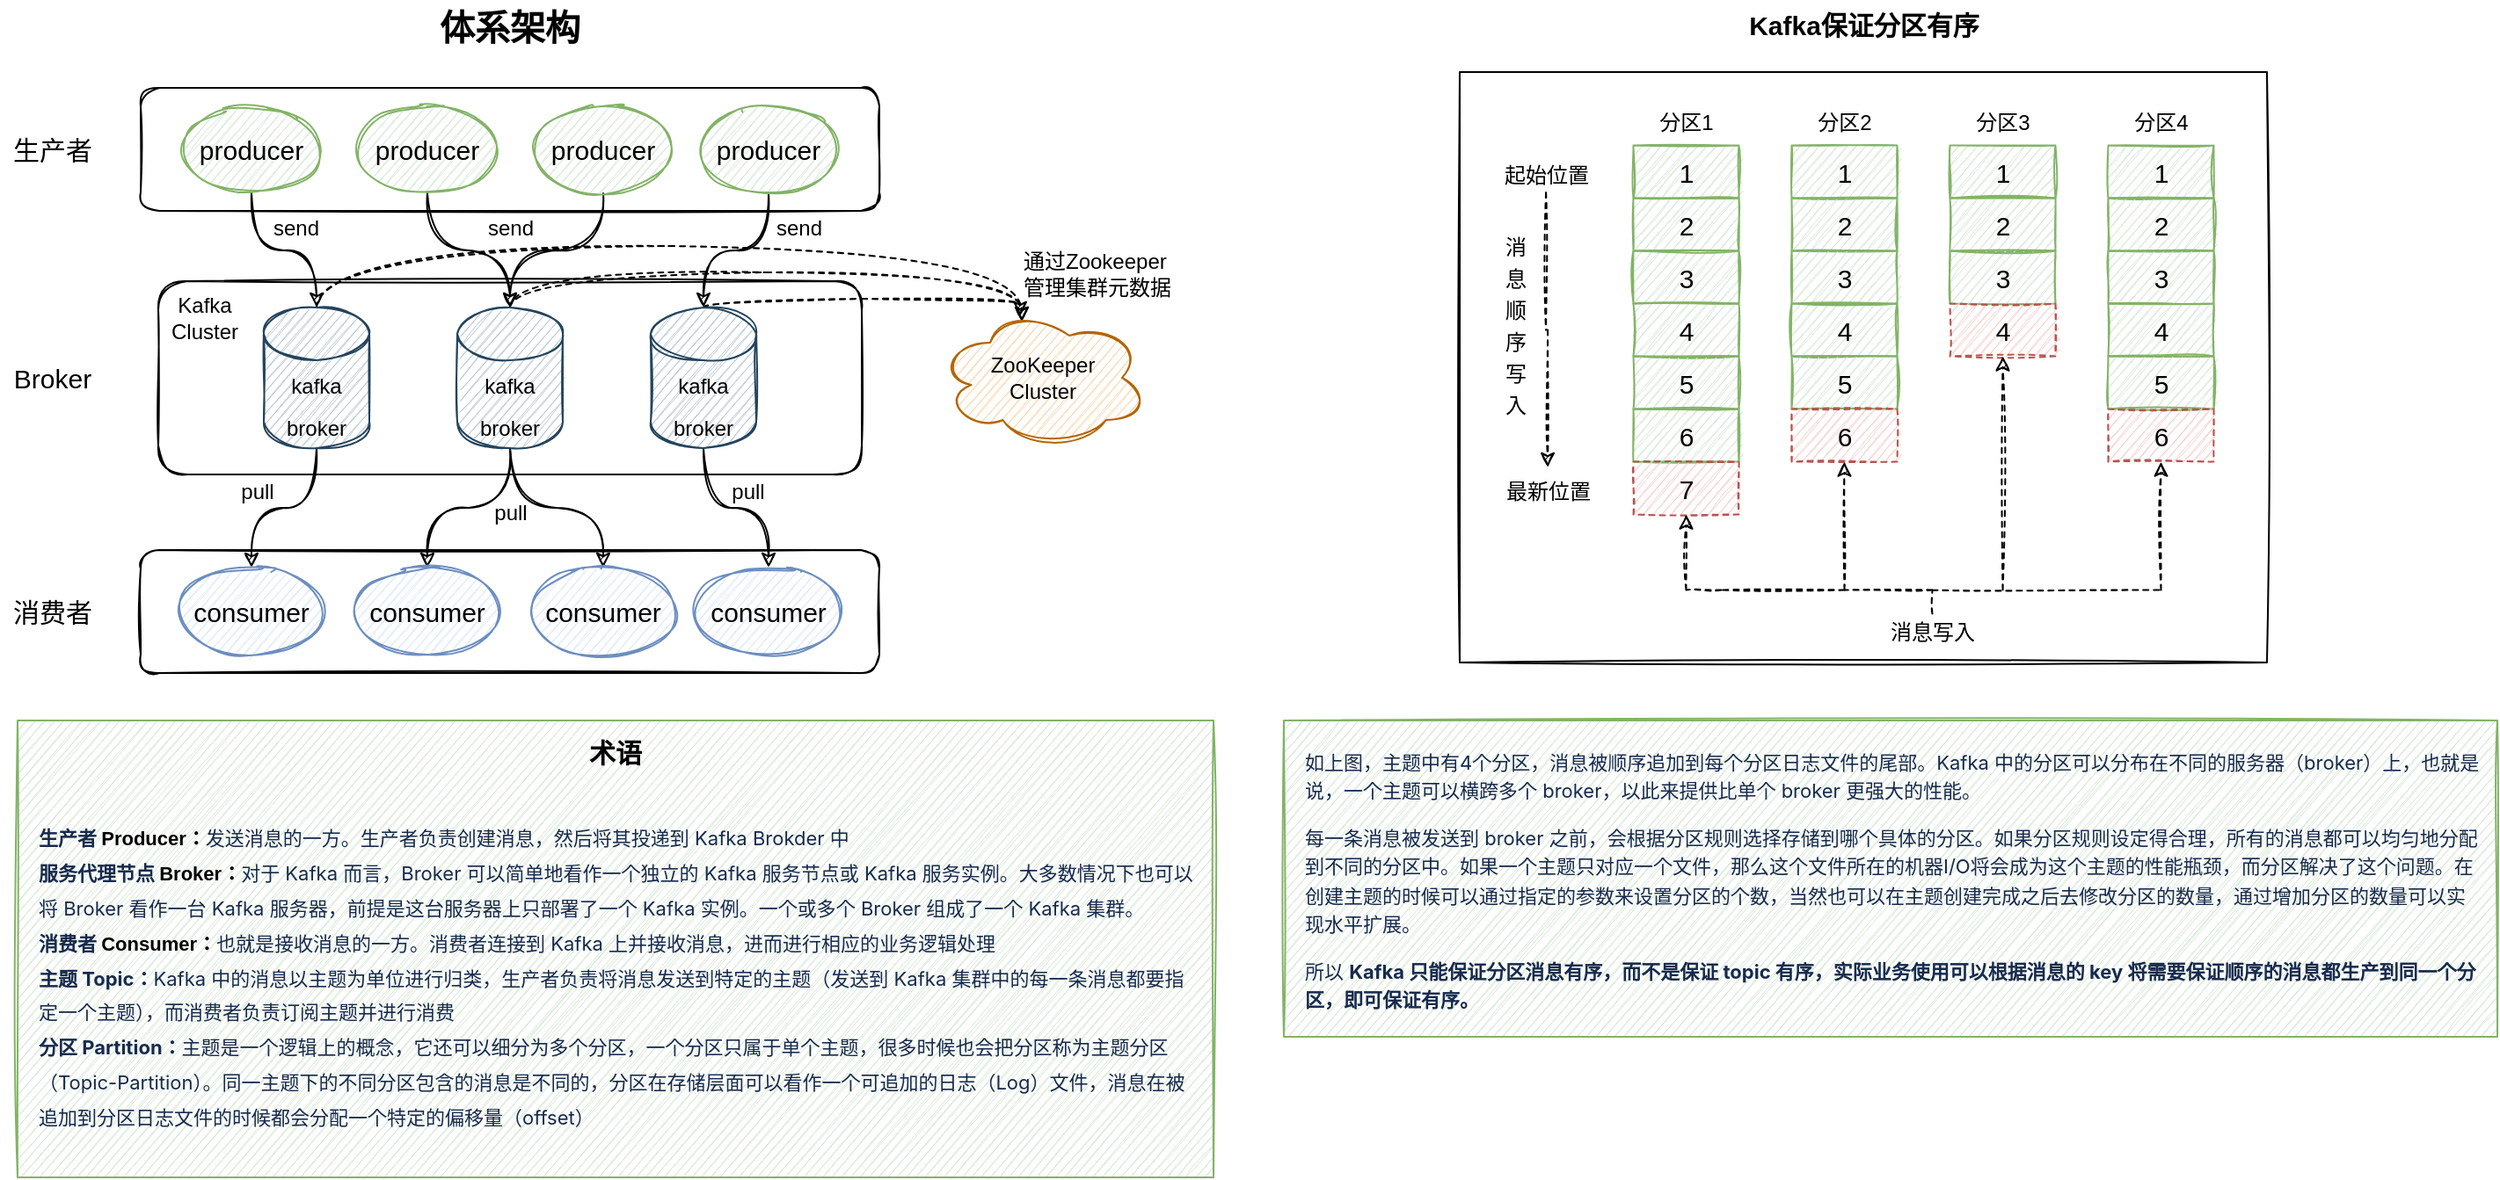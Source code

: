 <mxfile version="18.0.7" type="device"><diagram id="kzw89b9vJZQcMiZJWspE" name="Page-1"><mxGraphModel dx="1945" dy="689" grid="1" gridSize="10" guides="1" tooltips="1" connect="1" arrows="1" fold="1" page="1" pageScale="1" pageWidth="827" pageHeight="1169" math="0" shadow="0"><root><mxCell id="0"/><mxCell id="1" parent="0"/><mxCell id="Msazo8qxa_WIyCUeaZgd-55" value="" style="rounded=0;whiteSpace=wrap;html=1;labelBackgroundColor=none;sketch=1;fontSize=15;fillColor=none;" vertex="1" parent="1"><mxGeometry x="800" y="71" width="459" height="336" as="geometry"/></mxCell><mxCell id="Msazo8qxa_WIyCUeaZgd-7" value="" style="rounded=1;whiteSpace=wrap;html=1;sketch=1;fontSize=15;" vertex="1" parent="1"><mxGeometry x="60" y="190" width="400" height="110" as="geometry"/></mxCell><mxCell id="Msazo8qxa_WIyCUeaZgd-20" value="" style="rounded=1;whiteSpace=wrap;html=1;sketch=1;fontSize=15;" vertex="1" parent="1"><mxGeometry x="50" y="343" width="420" height="70" as="geometry"/></mxCell><mxCell id="Msazo8qxa_WIyCUeaZgd-27" style="edgeStyle=orthogonalEdgeStyle;curved=1;rounded=1;sketch=1;orthogonalLoop=1;jettySize=auto;html=1;entryX=0.5;entryY=0;entryDx=0;entryDy=0;fontSize=12;exitX=0.5;exitY=1;exitDx=0;exitDy=0;exitPerimeter=0;" edge="1" parent="1" source="Msazo8qxa_WIyCUeaZgd-10" target="Msazo8qxa_WIyCUeaZgd-22"><mxGeometry relative="1" as="geometry"/></mxCell><mxCell id="Msazo8qxa_WIyCUeaZgd-2" value="" style="rounded=1;whiteSpace=wrap;html=1;sketch=1;fontSize=15;" vertex="1" parent="1"><mxGeometry x="50" y="80" width="420" height="70" as="geometry"/></mxCell><mxCell id="Msazo8qxa_WIyCUeaZgd-1" value="&lt;font size=&quot;1&quot; style=&quot;&quot;&gt;&lt;b style=&quot;font-size: 20px;&quot;&gt;体系架构&lt;/b&gt;&lt;/font&gt;" style="text;html=1;strokeColor=none;fillColor=none;align=center;verticalAlign=middle;whiteSpace=wrap;rounded=1;sketch=1;" vertex="1" parent="1"><mxGeometry x="215" y="30" width="90" height="30" as="geometry"/></mxCell><mxCell id="Msazo8qxa_WIyCUeaZgd-12" style="edgeStyle=orthogonalEdgeStyle;curved=1;rounded=1;sketch=1;orthogonalLoop=1;jettySize=auto;html=1;fontSize=12;" edge="1" parent="1" source="Msazo8qxa_WIyCUeaZgd-3" target="Msazo8qxa_WIyCUeaZgd-9"><mxGeometry relative="1" as="geometry"/></mxCell><mxCell id="Msazo8qxa_WIyCUeaZgd-3" value="producer" style="ellipse;whiteSpace=wrap;html=1;rounded=1;sketch=1;fontSize=15;fillColor=#d5e8d4;strokeColor=#82b366;" vertex="1" parent="1"><mxGeometry x="73" y="90" width="80" height="50" as="geometry"/></mxCell><mxCell id="Msazo8qxa_WIyCUeaZgd-13" style="edgeStyle=orthogonalEdgeStyle;curved=1;rounded=1;sketch=1;orthogonalLoop=1;jettySize=auto;html=1;entryX=0.5;entryY=0;entryDx=0;entryDy=0;entryPerimeter=0;fontSize=12;" edge="1" parent="1" source="Msazo8qxa_WIyCUeaZgd-4" target="Msazo8qxa_WIyCUeaZgd-10"><mxGeometry relative="1" as="geometry"/></mxCell><mxCell id="Msazo8qxa_WIyCUeaZgd-4" value="producer" style="ellipse;whiteSpace=wrap;html=1;rounded=1;sketch=1;fontSize=15;fillColor=#d5e8d4;strokeColor=#82b366;" vertex="1" parent="1"><mxGeometry x="173" y="90" width="80" height="50" as="geometry"/></mxCell><mxCell id="Msazo8qxa_WIyCUeaZgd-14" style="edgeStyle=orthogonalEdgeStyle;curved=1;rounded=1;sketch=1;orthogonalLoop=1;jettySize=auto;html=1;fontSize=12;exitX=0.5;exitY=1;exitDx=0;exitDy=0;entryX=0.5;entryY=0;entryDx=0;entryDy=0;entryPerimeter=0;" edge="1" parent="1" source="Msazo8qxa_WIyCUeaZgd-5" target="Msazo8qxa_WIyCUeaZgd-10"><mxGeometry relative="1" as="geometry"><mxPoint x="260.0" y="210" as="targetPoint"/></mxGeometry></mxCell><mxCell id="Msazo8qxa_WIyCUeaZgd-5" value="producer" style="ellipse;whiteSpace=wrap;html=1;rounded=1;sketch=1;fontSize=15;fillColor=#d5e8d4;strokeColor=#82b366;" vertex="1" parent="1"><mxGeometry x="273" y="90" width="80" height="50" as="geometry"/></mxCell><mxCell id="Msazo8qxa_WIyCUeaZgd-15" style="edgeStyle=orthogonalEdgeStyle;curved=1;rounded=1;sketch=1;orthogonalLoop=1;jettySize=auto;html=1;entryX=0.5;entryY=0;entryDx=0;entryDy=0;entryPerimeter=0;fontSize=12;" edge="1" parent="1" source="Msazo8qxa_WIyCUeaZgd-6" target="Msazo8qxa_WIyCUeaZgd-11"><mxGeometry relative="1" as="geometry"/></mxCell><mxCell id="Msazo8qxa_WIyCUeaZgd-6" value="producer" style="ellipse;whiteSpace=wrap;html=1;rounded=1;sketch=1;fontSize=15;fillColor=#d5e8d4;strokeColor=#82b366;" vertex="1" parent="1"><mxGeometry x="367" y="90" width="80" height="50" as="geometry"/></mxCell><mxCell id="Msazo8qxa_WIyCUeaZgd-8" value="生产者" style="text;html=1;strokeColor=none;fillColor=none;align=center;verticalAlign=middle;whiteSpace=wrap;rounded=0;sketch=1;fontSize=15;" vertex="1" parent="1"><mxGeometry x="-30" y="100" width="60" height="30" as="geometry"/></mxCell><mxCell id="Msazo8qxa_WIyCUeaZgd-26" style="edgeStyle=orthogonalEdgeStyle;curved=1;rounded=1;sketch=1;orthogonalLoop=1;jettySize=auto;html=1;entryX=0.5;entryY=0;entryDx=0;entryDy=0;fontSize=12;" edge="1" parent="1" source="Msazo8qxa_WIyCUeaZgd-9" target="Msazo8qxa_WIyCUeaZgd-21"><mxGeometry relative="1" as="geometry"/></mxCell><mxCell id="Msazo8qxa_WIyCUeaZgd-38" style="edgeStyle=orthogonalEdgeStyle;curved=1;rounded=1;sketch=1;orthogonalLoop=1;jettySize=auto;html=1;entryX=0.4;entryY=0.1;entryDx=0;entryDy=0;entryPerimeter=0;fontSize=12;exitX=0.5;exitY=0;exitDx=0;exitDy=0;exitPerimeter=0;dashed=1;" edge="1" parent="1" source="Msazo8qxa_WIyCUeaZgd-9" target="Msazo8qxa_WIyCUeaZgd-33"><mxGeometry relative="1" as="geometry"><Array as="points"><mxPoint x="150" y="170"/><mxPoint x="551" y="170"/></Array></mxGeometry></mxCell><mxCell id="Msazo8qxa_WIyCUeaZgd-9" value="&lt;font style=&quot;font-size: 12px;&quot;&gt;kafka&lt;br style=&quot;&quot;&gt;broker&lt;/font&gt;" style="shape=cylinder3;whiteSpace=wrap;html=1;boundedLbl=1;backgroundOutline=1;size=15;rounded=1;sketch=1;fontSize=20;fillColor=#bac8d3;strokeColor=#23445d;" vertex="1" parent="1"><mxGeometry x="120" y="205" width="60" height="80" as="geometry"/></mxCell><mxCell id="Msazo8qxa_WIyCUeaZgd-28" style="edgeStyle=orthogonalEdgeStyle;curved=1;rounded=1;sketch=1;orthogonalLoop=1;jettySize=auto;html=1;entryX=0.5;entryY=0;entryDx=0;entryDy=0;fontSize=12;" edge="1" parent="1" source="Msazo8qxa_WIyCUeaZgd-10" target="Msazo8qxa_WIyCUeaZgd-23"><mxGeometry relative="1" as="geometry"/></mxCell><mxCell id="Msazo8qxa_WIyCUeaZgd-39" style="edgeStyle=orthogonalEdgeStyle;curved=1;rounded=1;sketch=1;orthogonalLoop=1;jettySize=auto;html=1;entryX=0.4;entryY=0.1;entryDx=0;entryDy=0;entryPerimeter=0;fontSize=12;exitX=0.5;exitY=0;exitDx=0;exitDy=0;exitPerimeter=0;dashed=1;" edge="1" parent="1" source="Msazo8qxa_WIyCUeaZgd-10" target="Msazo8qxa_WIyCUeaZgd-33"><mxGeometry relative="1" as="geometry"><Array as="points"><mxPoint x="260" y="185"/><mxPoint x="551" y="185"/></Array></mxGeometry></mxCell><mxCell id="Msazo8qxa_WIyCUeaZgd-10" value="&lt;font style=&quot;font-size: 12px;&quot;&gt;kafka&lt;br style=&quot;&quot;&gt;broker&lt;/font&gt;" style="shape=cylinder3;whiteSpace=wrap;html=1;boundedLbl=1;backgroundOutline=1;size=15;rounded=1;sketch=1;fontSize=20;fillColor=#bac8d3;strokeColor=#23445d;" vertex="1" parent="1"><mxGeometry x="230" y="205" width="60" height="80" as="geometry"/></mxCell><mxCell id="Msazo8qxa_WIyCUeaZgd-29" style="edgeStyle=orthogonalEdgeStyle;curved=1;rounded=1;sketch=1;orthogonalLoop=1;jettySize=auto;html=1;entryX=0.5;entryY=0;entryDx=0;entryDy=0;fontSize=12;" edge="1" parent="1" source="Msazo8qxa_WIyCUeaZgd-11" target="Msazo8qxa_WIyCUeaZgd-24"><mxGeometry relative="1" as="geometry"/></mxCell><mxCell id="Msazo8qxa_WIyCUeaZgd-40" style="edgeStyle=orthogonalEdgeStyle;curved=1;rounded=1;sketch=1;orthogonalLoop=1;jettySize=auto;html=1;fontSize=12;dashed=1;" edge="1" parent="1" source="Msazo8qxa_WIyCUeaZgd-11"><mxGeometry relative="1" as="geometry"><mxPoint x="550" y="210" as="targetPoint"/><Array as="points"><mxPoint x="370" y="200"/><mxPoint x="550" y="200"/></Array></mxGeometry></mxCell><mxCell id="Msazo8qxa_WIyCUeaZgd-11" value="&lt;font style=&quot;font-size: 12px;&quot;&gt;kafka&lt;br style=&quot;&quot;&gt;broker&lt;/font&gt;" style="shape=cylinder3;whiteSpace=wrap;html=1;boundedLbl=1;backgroundOutline=1;size=15;rounded=1;sketch=1;fontSize=20;fillColor=#bac8d3;strokeColor=#23445d;" vertex="1" parent="1"><mxGeometry x="340" y="205" width="60" height="80" as="geometry"/></mxCell><mxCell id="Msazo8qxa_WIyCUeaZgd-16" value="send" style="text;html=1;strokeColor=none;fillColor=none;align=center;verticalAlign=middle;whiteSpace=wrap;rounded=0;sketch=1;fontSize=12;" vertex="1" parent="1"><mxGeometry x="120" y="150" width="37" height="20" as="geometry"/></mxCell><mxCell id="Msazo8qxa_WIyCUeaZgd-18" value="send" style="text;html=1;strokeColor=none;fillColor=none;align=center;verticalAlign=middle;whiteSpace=wrap;rounded=0;sketch=1;fontSize=12;" vertex="1" parent="1"><mxGeometry x="241.5" y="150" width="37" height="20" as="geometry"/></mxCell><mxCell id="Msazo8qxa_WIyCUeaZgd-19" value="send" style="text;html=1;strokeColor=none;fillColor=none;align=center;verticalAlign=middle;whiteSpace=wrap;rounded=0;sketch=1;fontSize=12;" vertex="1" parent="1"><mxGeometry x="406" y="150" width="37" height="20" as="geometry"/></mxCell><mxCell id="Msazo8qxa_WIyCUeaZgd-21" value="consumer" style="ellipse;whiteSpace=wrap;html=1;rounded=1;sketch=1;fontSize=15;fillColor=#dae8fc;strokeColor=#6c8ebf;" vertex="1" parent="1"><mxGeometry x="73" y="353" width="80" height="50" as="geometry"/></mxCell><mxCell id="Msazo8qxa_WIyCUeaZgd-22" value="consumer" style="ellipse;whiteSpace=wrap;html=1;rounded=1;sketch=1;fontSize=15;fillColor=#dae8fc;strokeColor=#6c8ebf;" vertex="1" parent="1"><mxGeometry x="173" y="353" width="80" height="50" as="geometry"/></mxCell><mxCell id="Msazo8qxa_WIyCUeaZgd-23" value="consumer" style="ellipse;whiteSpace=wrap;html=1;rounded=1;sketch=1;fontSize=15;fillColor=#dae8fc;strokeColor=#6c8ebf;" vertex="1" parent="1"><mxGeometry x="273" y="353" width="80" height="50" as="geometry"/></mxCell><mxCell id="Msazo8qxa_WIyCUeaZgd-24" value="consumer" style="ellipse;whiteSpace=wrap;html=1;rounded=1;sketch=1;fontSize=15;fillColor=#dae8fc;strokeColor=#6c8ebf;" vertex="1" parent="1"><mxGeometry x="367" y="353" width="80" height="50" as="geometry"/></mxCell><mxCell id="Msazo8qxa_WIyCUeaZgd-25" value="消费者" style="text;html=1;strokeColor=none;fillColor=none;align=center;verticalAlign=middle;whiteSpace=wrap;rounded=0;sketch=1;fontSize=15;" vertex="1" parent="1"><mxGeometry x="-30" y="363" width="60" height="30" as="geometry"/></mxCell><mxCell id="Msazo8qxa_WIyCUeaZgd-30" value="pull" style="text;html=1;strokeColor=none;fillColor=none;align=center;verticalAlign=middle;whiteSpace=wrap;rounded=0;sketch=1;fontSize=12;" vertex="1" parent="1"><mxGeometry x="97.5" y="300" width="37" height="20" as="geometry"/></mxCell><mxCell id="Msazo8qxa_WIyCUeaZgd-31" value="pull" style="text;html=1;strokeColor=none;fillColor=none;align=center;verticalAlign=middle;whiteSpace=wrap;rounded=0;sketch=1;fontSize=12;" vertex="1" parent="1"><mxGeometry x="241.5" y="312" width="37" height="20" as="geometry"/></mxCell><mxCell id="Msazo8qxa_WIyCUeaZgd-32" value="pull" style="text;html=1;strokeColor=none;fillColor=none;align=center;verticalAlign=middle;whiteSpace=wrap;rounded=0;sketch=1;fontSize=12;" vertex="1" parent="1"><mxGeometry x="377" y="300" width="37" height="20" as="geometry"/></mxCell><mxCell id="Msazo8qxa_WIyCUeaZgd-33" value="ZooKeeper&lt;br&gt;Cluster" style="ellipse;shape=cloud;whiteSpace=wrap;html=1;rounded=1;sketch=1;fontSize=12;fillColor=#fad7ac;strokeColor=#b46504;" vertex="1" parent="1"><mxGeometry x="503" y="205" width="120" height="80" as="geometry"/></mxCell><mxCell id="Msazo8qxa_WIyCUeaZgd-34" value="Kafka Cluster" style="text;html=1;strokeColor=none;fillColor=none;align=center;verticalAlign=middle;whiteSpace=wrap;rounded=0;sketch=1;fontSize=12;" vertex="1" parent="1"><mxGeometry x="60" y="191" width="52.5" height="40" as="geometry"/></mxCell><mxCell id="Msazo8qxa_WIyCUeaZgd-41" value="通过Zookeeper管理集群元数据" style="text;html=1;strokeColor=none;fillColor=none;align=left;verticalAlign=middle;whiteSpace=wrap;rounded=0;sketch=1;fontSize=12;" vertex="1" parent="1"><mxGeometry x="550" y="166" width="87" height="39" as="geometry"/></mxCell><mxCell id="Msazo8qxa_WIyCUeaZgd-42" value="Broker" style="text;html=1;strokeColor=none;fillColor=none;align=center;verticalAlign=middle;whiteSpace=wrap;rounded=0;sketch=1;fontSize=15;" vertex="1" parent="1"><mxGeometry x="-30" y="230" width="60" height="30" as="geometry"/></mxCell><mxCell id="Msazo8qxa_WIyCUeaZgd-46" value="" style="rounded=0;whiteSpace=wrap;html=1;sketch=1;fontSize=12;fillColor=#d5e8d4;strokeColor=#82b366;" vertex="1" parent="1"><mxGeometry x="-20" y="440" width="680" height="260" as="geometry"/></mxCell><mxCell id="Msazo8qxa_WIyCUeaZgd-47" value="&lt;font style=&quot;font-size: 11px; line-height: 1.8;&quot;&gt;&lt;b&gt;&lt;span style=&quot;color: rgb(23, 43, 77); font-family: -apple-system, &amp;quot;system-ui&amp;quot;; font-variant-ligatures: common-ligatures;&quot;&gt;生产者&amp;nbsp;&lt;/span&gt;Producer：&lt;/b&gt;&lt;span style=&quot;color: rgb(23, 43, 77); font-family: -apple-system, &amp;quot;system-ui&amp;quot;; font-variant-ligatures: common-ligatures; font-size: 11px; line-height: 1.8;&quot;&gt;发送消息的一方。生产者负责创建消息，然后将其投递到 Kafka Brokder 中&lt;/span&gt;&lt;br style=&quot;font-size: 11px;&quot;&gt;&lt;b&gt;&lt;span style=&quot;color: rgb(23, 43, 77); font-family: -apple-system, &amp;quot;system-ui&amp;quot;; font-variant-ligatures: common-ligatures;&quot;&gt;服务代理节点&amp;nbsp;&lt;/span&gt;Broker：&lt;/b&gt;&lt;span style=&quot;color: rgb(23, 43, 77); font-family: -apple-system, &amp;quot;system-ui&amp;quot;; font-variant-ligatures: common-ligatures; font-size: 11px;&quot;&gt;对于 Kafka 而言，Broker 可以简单地看作一个独立的 Kafka 服务节点或 Kafka 服务实例。大多数情况下也可以将 Broker 看作一台 Kafka 服务器，前提是这台服务器上只部署了一个 Kafka 实例。一个或多个 Broker 组成了一个 Kafka 集群。&lt;/span&gt;&lt;br style=&quot;font-size: 11px;&quot;&gt;&lt;b&gt;&lt;span style=&quot;color: rgb(23, 43, 77); font-family: -apple-system, &amp;quot;system-ui&amp;quot;; font-variant-ligatures: common-ligatures;&quot;&gt;消费者&amp;nbsp;&lt;/span&gt;Consumer：&lt;/b&gt;&lt;span style=&quot;color: rgb(23, 43, 77); font-family: -apple-system, &amp;quot;system-ui&amp;quot;; font-variant-ligatures: common-ligatures; font-size: 11px;&quot;&gt;也就是接收消息的一方。消费者连接到 Kafka 上并接收消息，进而进行相应的业务逻辑处理&lt;br style=&quot;font-size: 11px;&quot;&gt;&lt;/span&gt;&lt;span style=&quot;color: rgb(23, 43, 77); font-family: -apple-system, &amp;quot;system-ui&amp;quot;; font-variant-ligatures: common-ligatures; font-size: 11px;&quot;&gt;&lt;b&gt;主题 Topic：&lt;/b&gt;&lt;/span&gt;&lt;span style=&quot;color: rgb(23, 43, 77); font-family: -apple-system, &amp;quot;system-ui&amp;quot;; font-variant-ligatures: common-ligatures; font-size: 11px;&quot;&gt;Kafka 中的消息以主题为单位进行归类，生产者负责将消息发送到特定的主题（发送到 Kafka 集群中的每一条消息都要指定一个主题），而消费者负责订阅主题并进行消费&lt;/span&gt;&lt;span style=&quot;color: rgb(23, 43, 77); font-family: -apple-system, &amp;quot;system-ui&amp;quot;; font-variant-ligatures: common-ligatures; font-size: 11px;&quot;&gt;&lt;br style=&quot;font-size: 11px;&quot;&gt;&lt;b&gt;分区 Partition：&lt;/b&gt;&lt;/span&gt;&lt;span style=&quot;color: rgb(23, 43, 77); font-family: -apple-system, &amp;quot;system-ui&amp;quot;; font-variant-ligatures: common-ligatures; font-size: 11px;&quot;&gt;主题是一个逻辑上的概念，它还可以细分为多个分区，一个分区只属于单个主题，很多时候也会把分区称为主题分区（Topic-Partition）。同一主题下的不同分区包含的消息是不同的，分区在存储层面可以看作一个可追加的日志（Log）文件，消息在被追加到分区日志文件的时候都会分配一个特定的偏移量（offset）&lt;/span&gt;&lt;span style=&quot;color: rgb(23, 43, 77); font-family: -apple-system, &amp;quot;system-ui&amp;quot;; font-variant-ligatures: common-ligatures; background-color: rgb(255, 255, 255);&quot;&gt;&lt;br&gt;&lt;/span&gt;&lt;/font&gt;" style="text;html=1;strokeColor=none;fillColor=none;align=left;verticalAlign=middle;whiteSpace=wrap;rounded=0;sketch=1;fontSize=12;" vertex="1" parent="1"><mxGeometry x="-10.5" y="473" width="660.5" height="227" as="geometry"/></mxCell><mxCell id="Msazo8qxa_WIyCUeaZgd-48" value="&lt;font style=&quot;font-size: 15px;&quot;&gt;&lt;b&gt;术语&lt;/b&gt;&lt;/font&gt;" style="text;html=1;strokeColor=none;fillColor=none;align=center;verticalAlign=middle;whiteSpace=wrap;rounded=0;labelBackgroundColor=none;sketch=1;fontSize=11;" vertex="1" parent="1"><mxGeometry x="290" y="443" width="60" height="30" as="geometry"/></mxCell><mxCell id="Msazo8qxa_WIyCUeaZgd-52" value="" style="rounded=0;whiteSpace=wrap;html=1;sketch=1;fontSize=12;fillColor=#d5e8d4;strokeColor=#82b366;" vertex="1" parent="1"><mxGeometry x="700" y="440" width="690" height="180" as="geometry"/></mxCell><mxCell id="Msazo8qxa_WIyCUeaZgd-53" value="&lt;font style=&quot;font-size: 11px; line-height: 1.8;&quot;&gt;&lt;p style=&quot;margin: 10px 0px 0px; padding: 0px; max-width: 100%; unicode-bidi: embed; line-height: 1.5; min-height: 1.8em; font-variant-ligatures: common-ligatures; color: rgb(23, 43, 77); font-family: -apple-system, &amp;quot;system-ui&amp;quot;; font-size: 11px;&quot;&gt;如上图，主题中有4个分区，消息被顺序追加到每个分区日志文件的尾部。Kafka 中的分区可以分布在不同的服务器（broker）上，也就是说，一个主题可以横跨多个 broker，以此来提供比单个 broker 更强大的性能。&lt;/p&gt;&lt;p style=&quot;margin: 10px 0px 0px; padding: 0px; max-width: 100%; unicode-bidi: embed; line-height: 1.5; min-height: 1.8em; font-variant-ligatures: common-ligatures; color: rgb(23, 43, 77); font-family: -apple-system, &amp;quot;system-ui&amp;quot;; font-size: 11px;&quot;&gt;每一条消息被发送到 broker 之前，会根据分区规则选择存储到哪个具体的分区。如果分区规则设定得合理，所有的消息都可以均匀地分配到不同的分区中。如果一个主题只对应一个文件，那么这个文件所在的机器I/O将会成为这个主题的性能瓶颈，而分区解决了这个问题。在创建主题的时候可以通过指定的参数来设置分区的个数，当然也可以在主题创建完成之后去修改分区的数量，通过增加分区的数量可以实现水平扩展。&lt;/p&gt;&lt;p style=&quot;margin: 10px 0px 0px; padding: 0px; max-width: 100%; unicode-bidi: embed; line-height: 1.5; min-height: 1.8em; font-variant-ligatures: common-ligatures; color: rgb(23, 43, 77); font-family: -apple-system, &amp;quot;system-ui&amp;quot;; font-size: 11px;&quot;&gt;&lt;span style=&quot;background-color: initial;&quot;&gt;所以 &lt;b&gt;Kafka 只能保证分区消息有序，而不是保证 topic 有序，实际业务使用可以根据消息的 key 将需要保证顺序的消息都生产到同一个分区，即可保证有序。&lt;/b&gt;&lt;/span&gt;&lt;/p&gt;&lt;/font&gt;" style="text;html=1;strokeColor=none;fillColor=none;align=left;verticalAlign=middle;whiteSpace=wrap;rounded=0;sketch=1;fontSize=12;" vertex="1" parent="1"><mxGeometry x="709.5" y="437" width="670.5" height="177" as="geometry"/></mxCell><mxCell id="Msazo8qxa_WIyCUeaZgd-54" value="&lt;span style=&quot;font-size: 15px;&quot;&gt;&lt;b&gt;Kafka保证分区有序&lt;/b&gt;&lt;/span&gt;" style="text;html=1;strokeColor=none;fillColor=none;align=center;verticalAlign=middle;whiteSpace=wrap;rounded=0;labelBackgroundColor=none;sketch=1;fontSize=11;" vertex="1" parent="1"><mxGeometry x="959.5" y="30" width="140" height="27" as="geometry"/></mxCell><mxCell id="Msazo8qxa_WIyCUeaZgd-56" value="1" style="rounded=0;whiteSpace=wrap;html=1;labelBackgroundColor=none;sketch=1;fontSize=15;fillColor=#d5e8d4;strokeColor=#82b366;" vertex="1" parent="1"><mxGeometry x="898.75" y="112.75" width="60" height="30" as="geometry"/></mxCell><mxCell id="Msazo8qxa_WIyCUeaZgd-57" value="2" style="rounded=0;whiteSpace=wrap;html=1;labelBackgroundColor=none;sketch=1;fontSize=15;fillColor=#d5e8d4;strokeColor=#82b366;" vertex="1" parent="1"><mxGeometry x="898.75" y="142.75" width="60" height="30" as="geometry"/></mxCell><mxCell id="Msazo8qxa_WIyCUeaZgd-58" value="3" style="rounded=0;whiteSpace=wrap;html=1;labelBackgroundColor=none;sketch=1;fontSize=15;fillColor=#d5e8d4;strokeColor=#82b366;" vertex="1" parent="1"><mxGeometry x="898.75" y="172.75" width="60" height="30" as="geometry"/></mxCell><mxCell id="Msazo8qxa_WIyCUeaZgd-59" value="4" style="rounded=0;whiteSpace=wrap;html=1;labelBackgroundColor=none;sketch=1;fontSize=15;fillColor=#d5e8d4;strokeColor=#82b366;" vertex="1" parent="1"><mxGeometry x="898.75" y="202.75" width="60" height="30" as="geometry"/></mxCell><mxCell id="Msazo8qxa_WIyCUeaZgd-60" value="5" style="rounded=0;whiteSpace=wrap;html=1;labelBackgroundColor=none;sketch=1;fontSize=15;fillColor=#d5e8d4;strokeColor=#82b366;" vertex="1" parent="1"><mxGeometry x="898.75" y="232.75" width="60" height="30" as="geometry"/></mxCell><mxCell id="Msazo8qxa_WIyCUeaZgd-61" value="6" style="rounded=0;whiteSpace=wrap;html=1;labelBackgroundColor=none;sketch=1;fontSize=15;fillColor=#d5e8d4;strokeColor=#82b366;" vertex="1" parent="1"><mxGeometry x="898.75" y="262.75" width="60" height="30" as="geometry"/></mxCell><mxCell id="Msazo8qxa_WIyCUeaZgd-62" value="7" style="rounded=0;whiteSpace=wrap;html=1;labelBackgroundColor=none;sketch=1;fontSize=15;fillColor=#f8cecc;dashed=1;strokeColor=#b85450;" vertex="1" parent="1"><mxGeometry x="898.75" y="292.75" width="60" height="30" as="geometry"/></mxCell><mxCell id="Msazo8qxa_WIyCUeaZgd-64" value="1" style="rounded=0;whiteSpace=wrap;html=1;labelBackgroundColor=none;sketch=1;fontSize=15;fillColor=#d5e8d4;strokeColor=#82b366;" vertex="1" parent="1"><mxGeometry x="988.75" y="112.75" width="60" height="30" as="geometry"/></mxCell><mxCell id="Msazo8qxa_WIyCUeaZgd-65" value="2" style="rounded=0;whiteSpace=wrap;html=1;labelBackgroundColor=none;sketch=1;fontSize=15;fillColor=#d5e8d4;strokeColor=#82b366;" vertex="1" parent="1"><mxGeometry x="988.75" y="142.75" width="60" height="30" as="geometry"/></mxCell><mxCell id="Msazo8qxa_WIyCUeaZgd-66" value="3" style="rounded=0;whiteSpace=wrap;html=1;labelBackgroundColor=none;sketch=1;fontSize=15;fillColor=#d5e8d4;strokeColor=#82b366;" vertex="1" parent="1"><mxGeometry x="988.75" y="172.75" width="60" height="30" as="geometry"/></mxCell><mxCell id="Msazo8qxa_WIyCUeaZgd-67" value="4" style="rounded=0;whiteSpace=wrap;html=1;labelBackgroundColor=none;sketch=1;fontSize=15;fillColor=#d5e8d4;strokeColor=#82b366;" vertex="1" parent="1"><mxGeometry x="988.75" y="202.75" width="60" height="30" as="geometry"/></mxCell><mxCell id="Msazo8qxa_WIyCUeaZgd-68" value="5" style="rounded=0;whiteSpace=wrap;html=1;labelBackgroundColor=none;sketch=1;fontSize=15;fillColor=#d5e8d4;strokeColor=#82b366;" vertex="1" parent="1"><mxGeometry x="988.75" y="232.75" width="60" height="30" as="geometry"/></mxCell><mxCell id="Msazo8qxa_WIyCUeaZgd-69" value="6" style="rounded=0;whiteSpace=wrap;html=1;labelBackgroundColor=none;sketch=1;fontSize=15;fillColor=#f8cecc;dashed=1;strokeColor=#b85450;" vertex="1" parent="1"><mxGeometry x="988.75" y="262.75" width="60" height="30" as="geometry"/></mxCell><mxCell id="Msazo8qxa_WIyCUeaZgd-71" value="1" style="rounded=0;whiteSpace=wrap;html=1;labelBackgroundColor=none;sketch=1;fontSize=15;fillColor=#d5e8d4;strokeColor=#82b366;" vertex="1" parent="1"><mxGeometry x="1078.75" y="112.75" width="60" height="30" as="geometry"/></mxCell><mxCell id="Msazo8qxa_WIyCUeaZgd-72" value="2" style="rounded=0;whiteSpace=wrap;html=1;labelBackgroundColor=none;sketch=1;fontSize=15;fillColor=#d5e8d4;strokeColor=#82b366;" vertex="1" parent="1"><mxGeometry x="1078.75" y="142.75" width="60" height="30" as="geometry"/></mxCell><mxCell id="Msazo8qxa_WIyCUeaZgd-73" value="3" style="rounded=0;whiteSpace=wrap;html=1;labelBackgroundColor=none;sketch=1;fontSize=15;fillColor=#d5e8d4;strokeColor=#82b366;" vertex="1" parent="1"><mxGeometry x="1078.75" y="172.75" width="60" height="30" as="geometry"/></mxCell><mxCell id="Msazo8qxa_WIyCUeaZgd-74" value="4" style="rounded=0;whiteSpace=wrap;html=1;labelBackgroundColor=none;sketch=1;fontSize=15;fillColor=#f8cecc;dashed=1;strokeColor=#b85450;" vertex="1" parent="1"><mxGeometry x="1078.75" y="202.75" width="60" height="30" as="geometry"/></mxCell><mxCell id="Msazo8qxa_WIyCUeaZgd-78" value="1" style="rounded=0;whiteSpace=wrap;html=1;labelBackgroundColor=none;sketch=1;fontSize=15;fillColor=#d5e8d4;strokeColor=#82b366;" vertex="1" parent="1"><mxGeometry x="1168.75" y="112.75" width="60" height="30" as="geometry"/></mxCell><mxCell id="Msazo8qxa_WIyCUeaZgd-79" value="2" style="rounded=0;whiteSpace=wrap;html=1;labelBackgroundColor=none;sketch=1;fontSize=15;fillColor=#d5e8d4;strokeColor=#82b366;" vertex="1" parent="1"><mxGeometry x="1168.75" y="142.75" width="60" height="30" as="geometry"/></mxCell><mxCell id="Msazo8qxa_WIyCUeaZgd-80" value="3" style="rounded=0;whiteSpace=wrap;html=1;labelBackgroundColor=none;sketch=1;fontSize=15;fillColor=#d5e8d4;strokeColor=#82b366;" vertex="1" parent="1"><mxGeometry x="1168.75" y="172.75" width="60" height="30" as="geometry"/></mxCell><mxCell id="Msazo8qxa_WIyCUeaZgd-81" value="4" style="rounded=0;whiteSpace=wrap;html=1;labelBackgroundColor=none;sketch=1;fontSize=15;fillColor=#d5e8d4;strokeColor=#82b366;" vertex="1" parent="1"><mxGeometry x="1168.75" y="202.75" width="60" height="30" as="geometry"/></mxCell><mxCell id="Msazo8qxa_WIyCUeaZgd-82" value="5" style="rounded=0;whiteSpace=wrap;html=1;labelBackgroundColor=none;sketch=1;fontSize=15;fillColor=#d5e8d4;strokeColor=#82b366;" vertex="1" parent="1"><mxGeometry x="1168.75" y="232.75" width="60" height="30" as="geometry"/></mxCell><mxCell id="Msazo8qxa_WIyCUeaZgd-83" value="6" style="rounded=0;whiteSpace=wrap;html=1;labelBackgroundColor=none;sketch=1;fontSize=15;fillColor=#f8cecc;dashed=1;strokeColor=#b85450;" vertex="1" parent="1"><mxGeometry x="1168.75" y="262.75" width="60" height="30" as="geometry"/></mxCell><mxCell id="Msazo8qxa_WIyCUeaZgd-85" value="&lt;font style=&quot;font-size: 12px;&quot;&gt;分区1&lt;/font&gt;" style="text;html=1;strokeColor=none;fillColor=none;align=center;verticalAlign=middle;whiteSpace=wrap;rounded=0;labelBackgroundColor=none;sketch=1;fontSize=15;" vertex="1" parent="1"><mxGeometry x="898.75" y="82.75" width="60" height="30" as="geometry"/></mxCell><mxCell id="Msazo8qxa_WIyCUeaZgd-86" value="&lt;font style=&quot;font-size: 12px;&quot;&gt;分区2&lt;/font&gt;" style="text;html=1;strokeColor=none;fillColor=none;align=center;verticalAlign=middle;whiteSpace=wrap;rounded=0;labelBackgroundColor=none;sketch=1;fontSize=15;" vertex="1" parent="1"><mxGeometry x="988.75" y="82.75" width="60" height="30" as="geometry"/></mxCell><mxCell id="Msazo8qxa_WIyCUeaZgd-87" value="&lt;font style=&quot;font-size: 12px;&quot;&gt;分区3&lt;/font&gt;" style="text;html=1;strokeColor=none;fillColor=none;align=center;verticalAlign=middle;whiteSpace=wrap;rounded=0;labelBackgroundColor=none;sketch=1;fontSize=15;" vertex="1" parent="1"><mxGeometry x="1078.75" y="82.75" width="60" height="30" as="geometry"/></mxCell><mxCell id="Msazo8qxa_WIyCUeaZgd-88" value="&lt;font style=&quot;font-size: 12px;&quot;&gt;分区4&lt;/font&gt;" style="text;html=1;strokeColor=none;fillColor=none;align=center;verticalAlign=middle;whiteSpace=wrap;rounded=0;labelBackgroundColor=none;sketch=1;fontSize=15;" vertex="1" parent="1"><mxGeometry x="1168.75" y="82.75" width="60" height="30" as="geometry"/></mxCell><mxCell id="Msazo8qxa_WIyCUeaZgd-89" value="" style="endArrow=classic;html=1;rounded=0;dashed=1;sketch=1;fontSize=15;entryX=0.5;entryY=1;entryDx=0;entryDy=0;" edge="1" parent="1" target="Msazo8qxa_WIyCUeaZgd-62"><mxGeometry width="50" height="50" relative="1" as="geometry"><mxPoint x="1018.75" y="365.75" as="sourcePoint"/><mxPoint x="1128.75" y="322.75" as="targetPoint"/><Array as="points"><mxPoint x="948.75" y="365.75"/><mxPoint x="928.75" y="365.75"/></Array></mxGeometry></mxCell><mxCell id="Msazo8qxa_WIyCUeaZgd-91" value="" style="endArrow=classic;html=1;dashed=1;sketch=1;fontSize=15;entryX=0.5;entryY=1;entryDx=0;entryDy=0;rounded=0;" edge="1" parent="1"><mxGeometry width="50" height="50" relative="1" as="geometry"><mxPoint x="1068.75" y="365.75" as="sourcePoint"/><mxPoint x="1018.75" y="292.75" as="targetPoint"/><Array as="points"><mxPoint x="1018.75" y="365.75"/></Array></mxGeometry></mxCell><mxCell id="Msazo8qxa_WIyCUeaZgd-93" value="" style="endArrow=classic;html=1;rounded=0;dashed=1;sketch=1;fontSize=15;entryX=0.5;entryY=1;entryDx=0;entryDy=0;" edge="1" parent="1" target="Msazo8qxa_WIyCUeaZgd-74"><mxGeometry width="50" height="50" relative="1" as="geometry"><mxPoint x="1108.75" y="362.75" as="sourcePoint"/><mxPoint x="1018.75" y="292.75" as="targetPoint"/><Array as="points"><mxPoint x="1108.75" y="365.75"/></Array></mxGeometry></mxCell><mxCell id="Msazo8qxa_WIyCUeaZgd-94" value="" style="endArrow=classic;html=1;rounded=0;dashed=1;sketch=1;fontSize=15;entryX=0.5;entryY=1;entryDx=0;entryDy=0;exitX=0.5;exitY=0;exitDx=0;exitDy=0;" edge="1" parent="1" source="Msazo8qxa_WIyCUeaZgd-95" target="Msazo8qxa_WIyCUeaZgd-83"><mxGeometry width="50" height="50" relative="1" as="geometry"><mxPoint x="1068.75" y="365.75" as="sourcePoint"/><mxPoint x="1108.75" y="232.75" as="targetPoint"/><Array as="points"><mxPoint x="1068.75" y="365.75"/><mxPoint x="1198.75" y="365.75"/></Array></mxGeometry></mxCell><mxCell id="Msazo8qxa_WIyCUeaZgd-95" value="&lt;font style=&quot;font-size: 12px;&quot;&gt;消息写入&lt;/font&gt;" style="text;html=1;strokeColor=none;fillColor=none;align=center;verticalAlign=middle;whiteSpace=wrap;rounded=0;dashed=1;labelBackgroundColor=none;sketch=1;fontSize=15;" vertex="1" parent="1"><mxGeometry x="1043.75" y="379.25" width="50" height="17" as="geometry"/></mxCell><mxCell id="Msazo8qxa_WIyCUeaZgd-99" style="edgeStyle=orthogonalEdgeStyle;rounded=0;sketch=1;orthogonalLoop=1;jettySize=auto;html=1;dashed=1;fontSize=12;" edge="1" parent="1" source="Msazo8qxa_WIyCUeaZgd-96" target="Msazo8qxa_WIyCUeaZgd-97"><mxGeometry relative="1" as="geometry"/></mxCell><mxCell id="Msazo8qxa_WIyCUeaZgd-96" value="&lt;font style=&quot;font-size: 12px;&quot;&gt;起始位置&lt;/font&gt;" style="text;html=1;strokeColor=none;fillColor=none;align=center;verticalAlign=middle;whiteSpace=wrap;rounded=0;dashed=1;labelBackgroundColor=none;sketch=1;fontSize=15;" vertex="1" parent="1"><mxGeometry x="818.75" y="116" width="60.5" height="23.5" as="geometry"/></mxCell><mxCell id="Msazo8qxa_WIyCUeaZgd-97" value="&lt;font style=&quot;font-size: 12px;&quot;&gt;最新位置&lt;/font&gt;" style="text;html=1;strokeColor=none;fillColor=none;align=center;verticalAlign=middle;whiteSpace=wrap;rounded=0;dashed=1;labelBackgroundColor=none;sketch=1;fontSize=15;" vertex="1" parent="1"><mxGeometry x="819.75" y="296" width="60.5" height="23.5" as="geometry"/></mxCell><mxCell id="Msazo8qxa_WIyCUeaZgd-100" value="&lt;font style=&quot;font-size: 12px;&quot;&gt;消息顺序写入&lt;/font&gt;" style="text;html=1;strokeColor=none;fillColor=none;align=center;verticalAlign=middle;whiteSpace=wrap;rounded=0;dashed=1;labelBackgroundColor=none;sketch=1;fontSize=15;" vertex="1" parent="1"><mxGeometry x="821.75" y="153.75" width="20" height="120" as="geometry"/></mxCell></root></mxGraphModel></diagram></mxfile>
